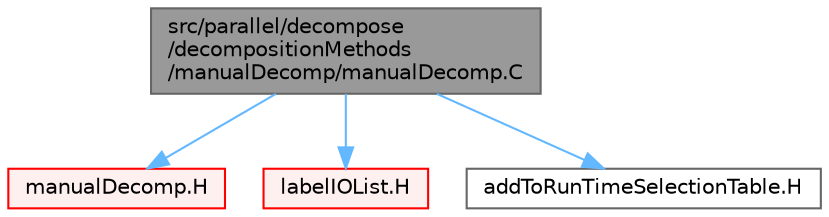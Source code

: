 digraph "src/parallel/decompose/decompositionMethods/manualDecomp/manualDecomp.C"
{
 // LATEX_PDF_SIZE
  bgcolor="transparent";
  edge [fontname=Helvetica,fontsize=10,labelfontname=Helvetica,labelfontsize=10];
  node [fontname=Helvetica,fontsize=10,shape=box,height=0.2,width=0.4];
  Node1 [id="Node000001",label="src/parallel/decompose\l/decompositionMethods\l/manualDecomp/manualDecomp.C",height=0.2,width=0.4,color="gray40", fillcolor="grey60", style="filled", fontcolor="black",tooltip=" "];
  Node1 -> Node2 [id="edge1_Node000001_Node000002",color="steelblue1",style="solid",tooltip=" "];
  Node2 [id="Node000002",label="manualDecomp.H",height=0.2,width=0.4,color="red", fillcolor="#FFF0F0", style="filled",URL="$manualDecomp_8H.html",tooltip=" "];
  Node1 -> Node256 [id="edge2_Node000001_Node000256",color="steelblue1",style="solid",tooltip=" "];
  Node256 [id="Node000256",label="labelIOList.H",height=0.2,width=0.4,color="red", fillcolor="#FFF0F0", style="filled",URL="$labelIOList_8H.html",tooltip=" "];
  Node1 -> Node295 [id="edge3_Node000001_Node000295",color="steelblue1",style="solid",tooltip=" "];
  Node295 [id="Node000295",label="addToRunTimeSelectionTable.H",height=0.2,width=0.4,color="grey40", fillcolor="white", style="filled",URL="$addToRunTimeSelectionTable_8H.html",tooltip="Macros for easy insertion into run-time selection tables."];
}
